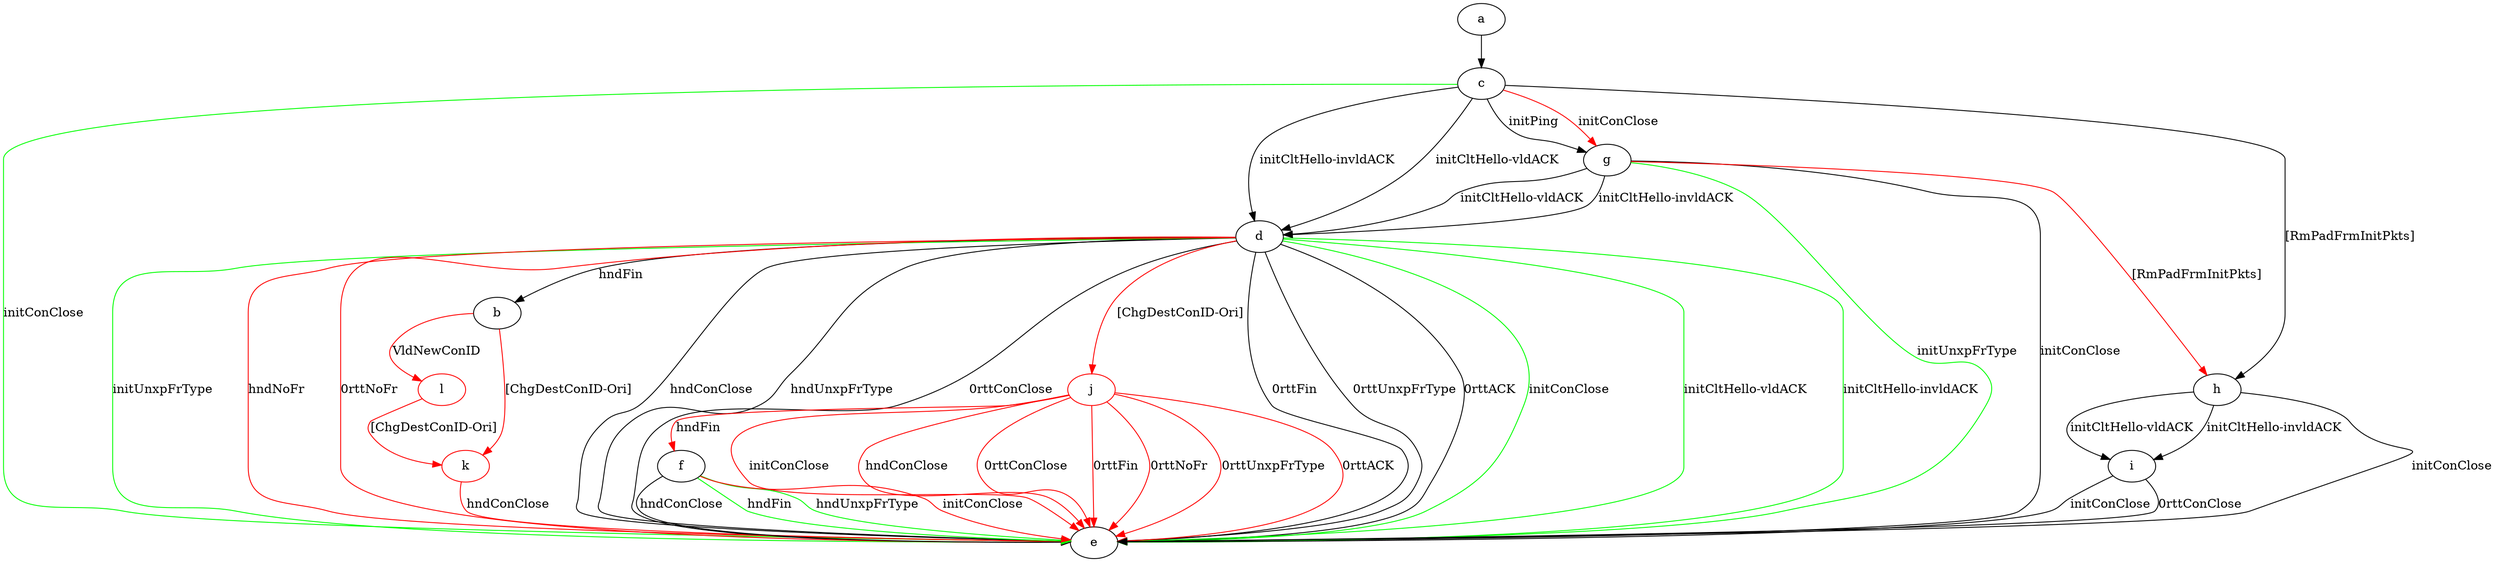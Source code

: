digraph "" {
	a -> c	[key=0];
	k	[color=red];
	b -> k	[key=0,
		color=red,
		label="[ChgDestConID-Ori] "];
	l	[color=red];
	b -> l	[key=0,
		color=red,
		label="VldNewConID "];
	c -> d	[key=0,
		label="initCltHello-vldACK "];
	c -> d	[key=1,
		label="initCltHello-invldACK "];
	c -> e	[key=0,
		color=green,
		label="initConClose "];
	c -> g	[key=0,
		label="initPing "];
	c -> g	[key=1,
		color=red,
		label="initConClose "];
	c -> h	[key=0,
		label="[RmPadFrmInitPkts] "];
	d -> b	[key=0,
		label="hndFin "];
	d -> e	[key=0,
		label="hndConClose "];
	d -> e	[key=1,
		label="hndUnxpFrType "];
	d -> e	[key=2,
		label="0rttConClose "];
	d -> e	[key=3,
		label="0rttFin "];
	d -> e	[key=4,
		label="0rttUnxpFrType "];
	d -> e	[key=5,
		label="0rttACK "];
	d -> e	[key=6,
		color=green,
		label="initConClose "];
	d -> e	[key=7,
		color=green,
		label="initCltHello-vldACK "];
	d -> e	[key=8,
		color=green,
		label="initCltHello-invldACK "];
	d -> e	[key=9,
		color=green,
		label="initUnxpFrType "];
	d -> e	[key=10,
		color=red,
		label="hndNoFr "];
	d -> e	[key=11,
		color=red,
		label="0rttNoFr "];
	j	[color=red];
	d -> j	[key=0,
		color=red,
		label="[ChgDestConID-Ori] "];
	f -> e	[key=0,
		label="hndConClose "];
	f -> e	[key=1,
		color=green,
		label="hndFin "];
	f -> e	[key=2,
		color=green,
		label="hndUnxpFrType "];
	f -> e	[key=3,
		color=red,
		label="initConClose "];
	g -> d	[key=0,
		label="initCltHello-vldACK "];
	g -> d	[key=1,
		label="initCltHello-invldACK "];
	g -> e	[key=0,
		label="initConClose "];
	g -> e	[key=1,
		color=green,
		label="initUnxpFrType "];
	g -> h	[key=0,
		color=red,
		label="[RmPadFrmInitPkts] "];
	h -> e	[key=0,
		label="initConClose "];
	h -> i	[key=0,
		label="initCltHello-vldACK "];
	h -> i	[key=1,
		label="initCltHello-invldACK "];
	i -> e	[key=0,
		label="initConClose "];
	i -> e	[key=1,
		label="0rttConClose "];
	j -> e	[key=0,
		color=red,
		label="initConClose "];
	j -> e	[key=1,
		color=red,
		label="hndConClose "];
	j -> e	[key=2,
		color=red,
		label="0rttConClose "];
	j -> e	[key=3,
		color=red,
		label="0rttFin "];
	j -> e	[key=4,
		color=red,
		label="0rttNoFr "];
	j -> e	[key=5,
		color=red,
		label="0rttUnxpFrType "];
	j -> e	[key=6,
		color=red,
		label="0rttACK "];
	j -> f	[key=0,
		color=red,
		label="hndFin "];
	k -> e	[key=0,
		color=red,
		label="hndConClose "];
	l -> k	[key=0,
		color=red,
		label="[ChgDestConID-Ori] "];
}

